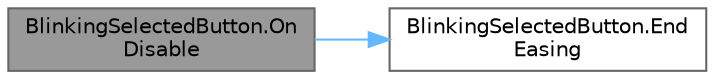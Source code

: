 digraph "BlinkingSelectedButton.OnDisable"
{
 // LATEX_PDF_SIZE
  bgcolor="transparent";
  edge [fontname=Helvetica,fontsize=10,labelfontname=Helvetica,labelfontsize=10];
  node [fontname=Helvetica,fontsize=10,shape=box,height=0.2,width=0.4];
  rankdir="LR";
  Node1 [id="Node000001",label="BlinkingSelectedButton.On\lDisable",height=0.2,width=0.4,color="gray40", fillcolor="grey60", style="filled", fontcolor="black",tooltip=" "];
  Node1 -> Node2 [id="edge1_Node000001_Node000002",color="steelblue1",style="solid",tooltip=" "];
  Node2 [id="Node000002",label="BlinkingSelectedButton.End\lEasing",height=0.2,width=0.4,color="grey40", fillcolor="white", style="filled",URL="$class_blinking_selected_button.html#ac25c71ae159ab0a40d07fcdea97ab336",tooltip=" "];
}
